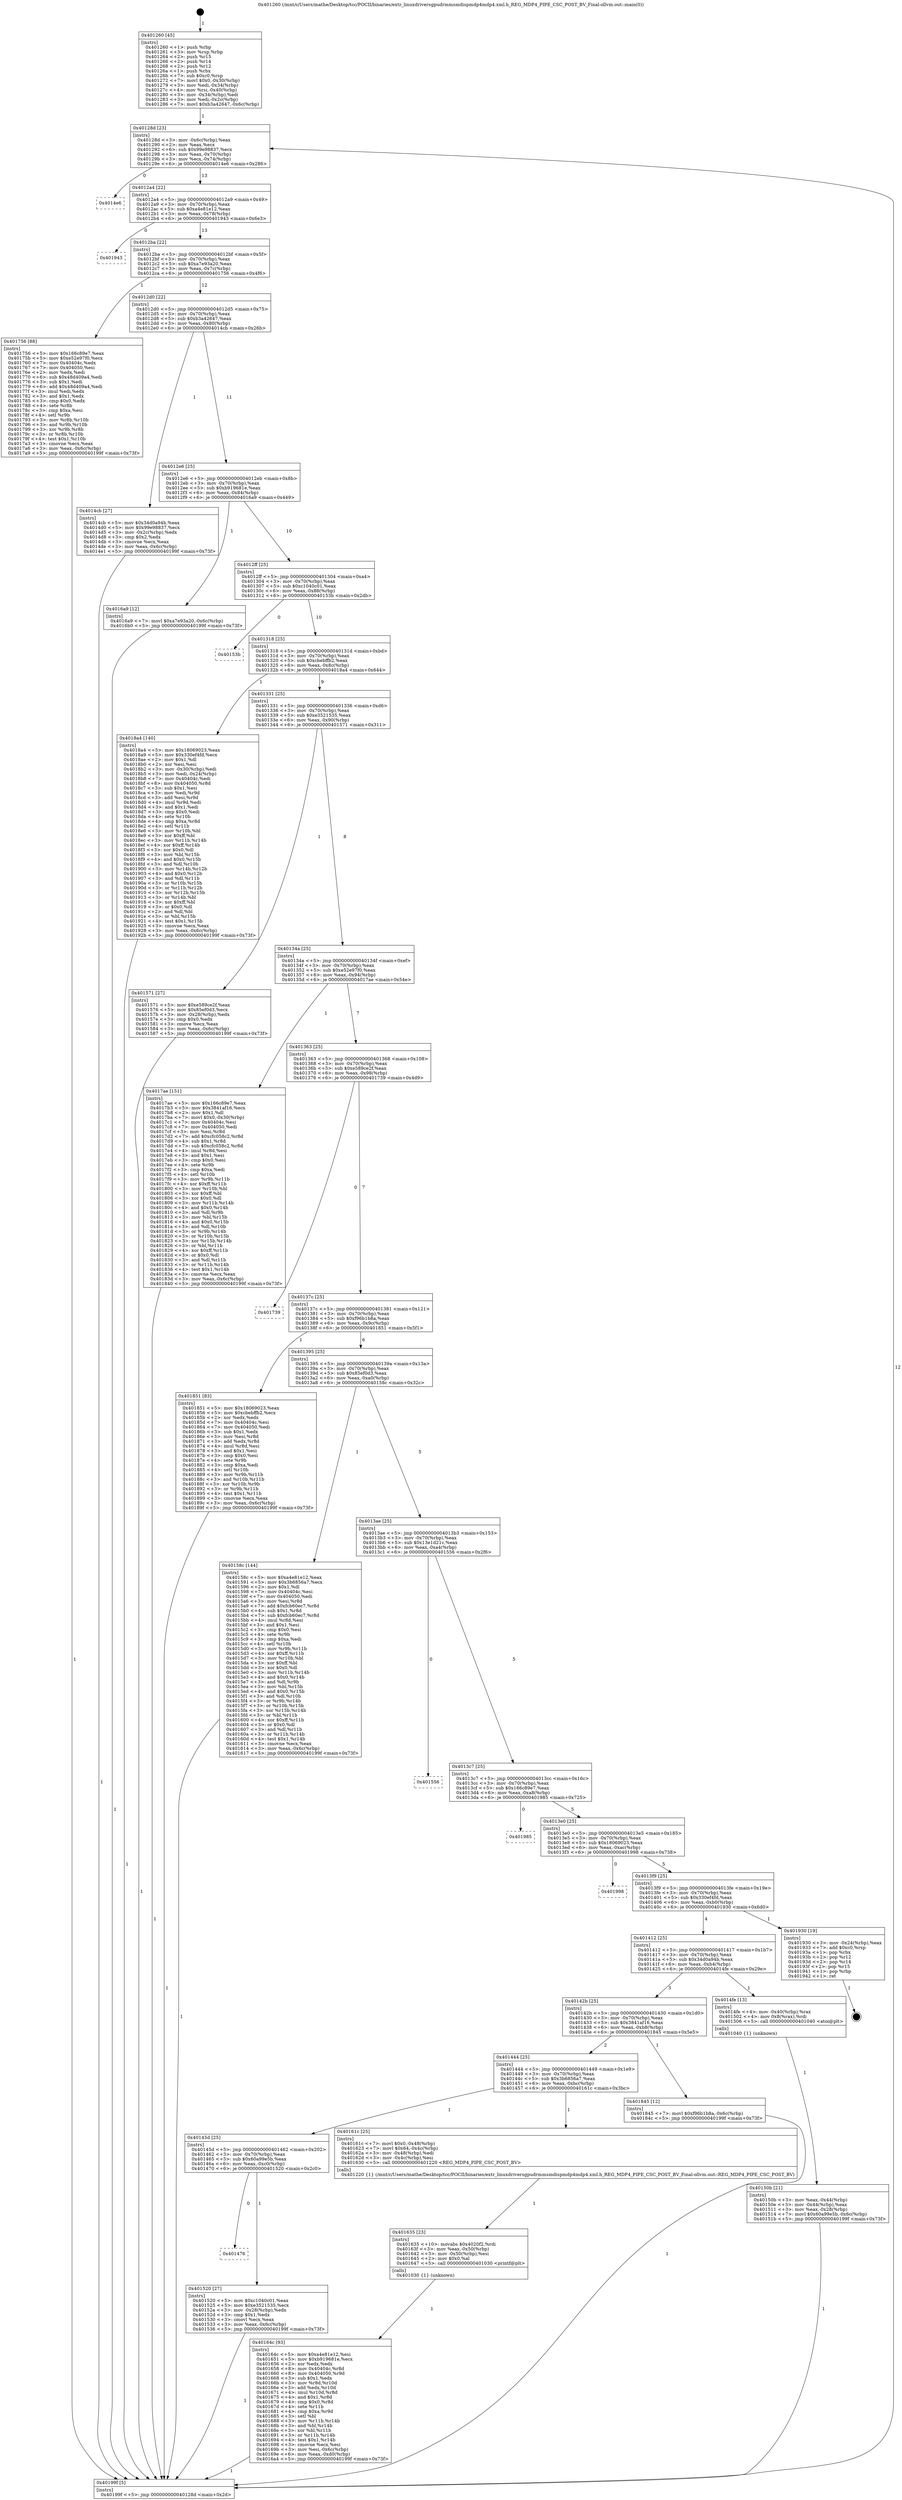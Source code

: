 digraph "0x401260" {
  label = "0x401260 (/mnt/c/Users/mathe/Desktop/tcc/POCII/binaries/extr_linuxdriversgpudrmmsmdispmdp4mdp4.xml.h_REG_MDP4_PIPE_CSC_POST_BV_Final-ollvm.out::main(0))"
  labelloc = "t"
  node[shape=record]

  Entry [label="",width=0.3,height=0.3,shape=circle,fillcolor=black,style=filled]
  "0x40128d" [label="{
     0x40128d [23]\l
     | [instrs]\l
     &nbsp;&nbsp;0x40128d \<+3\>: mov -0x6c(%rbp),%eax\l
     &nbsp;&nbsp;0x401290 \<+2\>: mov %eax,%ecx\l
     &nbsp;&nbsp;0x401292 \<+6\>: sub $0x99e98837,%ecx\l
     &nbsp;&nbsp;0x401298 \<+3\>: mov %eax,-0x70(%rbp)\l
     &nbsp;&nbsp;0x40129b \<+3\>: mov %ecx,-0x74(%rbp)\l
     &nbsp;&nbsp;0x40129e \<+6\>: je 00000000004014e6 \<main+0x286\>\l
  }"]
  "0x4014e6" [label="{
     0x4014e6\l
  }", style=dashed]
  "0x4012a4" [label="{
     0x4012a4 [22]\l
     | [instrs]\l
     &nbsp;&nbsp;0x4012a4 \<+5\>: jmp 00000000004012a9 \<main+0x49\>\l
     &nbsp;&nbsp;0x4012a9 \<+3\>: mov -0x70(%rbp),%eax\l
     &nbsp;&nbsp;0x4012ac \<+5\>: sub $0xa4e81e12,%eax\l
     &nbsp;&nbsp;0x4012b1 \<+3\>: mov %eax,-0x78(%rbp)\l
     &nbsp;&nbsp;0x4012b4 \<+6\>: je 0000000000401943 \<main+0x6e3\>\l
  }"]
  Exit [label="",width=0.3,height=0.3,shape=circle,fillcolor=black,style=filled,peripheries=2]
  "0x401943" [label="{
     0x401943\l
  }", style=dashed]
  "0x4012ba" [label="{
     0x4012ba [22]\l
     | [instrs]\l
     &nbsp;&nbsp;0x4012ba \<+5\>: jmp 00000000004012bf \<main+0x5f\>\l
     &nbsp;&nbsp;0x4012bf \<+3\>: mov -0x70(%rbp),%eax\l
     &nbsp;&nbsp;0x4012c2 \<+5\>: sub $0xa7e93a20,%eax\l
     &nbsp;&nbsp;0x4012c7 \<+3\>: mov %eax,-0x7c(%rbp)\l
     &nbsp;&nbsp;0x4012ca \<+6\>: je 0000000000401756 \<main+0x4f6\>\l
  }"]
  "0x40164c" [label="{
     0x40164c [93]\l
     | [instrs]\l
     &nbsp;&nbsp;0x40164c \<+5\>: mov $0xa4e81e12,%esi\l
     &nbsp;&nbsp;0x401651 \<+5\>: mov $0xb919681e,%ecx\l
     &nbsp;&nbsp;0x401656 \<+2\>: xor %edx,%edx\l
     &nbsp;&nbsp;0x401658 \<+8\>: mov 0x40404c,%r8d\l
     &nbsp;&nbsp;0x401660 \<+8\>: mov 0x404050,%r9d\l
     &nbsp;&nbsp;0x401668 \<+3\>: sub $0x1,%edx\l
     &nbsp;&nbsp;0x40166b \<+3\>: mov %r8d,%r10d\l
     &nbsp;&nbsp;0x40166e \<+3\>: add %edx,%r10d\l
     &nbsp;&nbsp;0x401671 \<+4\>: imul %r10d,%r8d\l
     &nbsp;&nbsp;0x401675 \<+4\>: and $0x1,%r8d\l
     &nbsp;&nbsp;0x401679 \<+4\>: cmp $0x0,%r8d\l
     &nbsp;&nbsp;0x40167d \<+4\>: sete %r11b\l
     &nbsp;&nbsp;0x401681 \<+4\>: cmp $0xa,%r9d\l
     &nbsp;&nbsp;0x401685 \<+3\>: setl %bl\l
     &nbsp;&nbsp;0x401688 \<+3\>: mov %r11b,%r14b\l
     &nbsp;&nbsp;0x40168b \<+3\>: and %bl,%r14b\l
     &nbsp;&nbsp;0x40168e \<+3\>: xor %bl,%r11b\l
     &nbsp;&nbsp;0x401691 \<+3\>: or %r11b,%r14b\l
     &nbsp;&nbsp;0x401694 \<+4\>: test $0x1,%r14b\l
     &nbsp;&nbsp;0x401698 \<+3\>: cmovne %ecx,%esi\l
     &nbsp;&nbsp;0x40169b \<+3\>: mov %esi,-0x6c(%rbp)\l
     &nbsp;&nbsp;0x40169e \<+6\>: mov %eax,-0xd0(%rbp)\l
     &nbsp;&nbsp;0x4016a4 \<+5\>: jmp 000000000040199f \<main+0x73f\>\l
  }"]
  "0x401756" [label="{
     0x401756 [88]\l
     | [instrs]\l
     &nbsp;&nbsp;0x401756 \<+5\>: mov $0x166c89e7,%eax\l
     &nbsp;&nbsp;0x40175b \<+5\>: mov $0xe52e97f0,%ecx\l
     &nbsp;&nbsp;0x401760 \<+7\>: mov 0x40404c,%edx\l
     &nbsp;&nbsp;0x401767 \<+7\>: mov 0x404050,%esi\l
     &nbsp;&nbsp;0x40176e \<+2\>: mov %edx,%edi\l
     &nbsp;&nbsp;0x401770 \<+6\>: sub $0x48d409a4,%edi\l
     &nbsp;&nbsp;0x401776 \<+3\>: sub $0x1,%edi\l
     &nbsp;&nbsp;0x401779 \<+6\>: add $0x48d409a4,%edi\l
     &nbsp;&nbsp;0x40177f \<+3\>: imul %edi,%edx\l
     &nbsp;&nbsp;0x401782 \<+3\>: and $0x1,%edx\l
     &nbsp;&nbsp;0x401785 \<+3\>: cmp $0x0,%edx\l
     &nbsp;&nbsp;0x401788 \<+4\>: sete %r8b\l
     &nbsp;&nbsp;0x40178c \<+3\>: cmp $0xa,%esi\l
     &nbsp;&nbsp;0x40178f \<+4\>: setl %r9b\l
     &nbsp;&nbsp;0x401793 \<+3\>: mov %r8b,%r10b\l
     &nbsp;&nbsp;0x401796 \<+3\>: and %r9b,%r10b\l
     &nbsp;&nbsp;0x401799 \<+3\>: xor %r9b,%r8b\l
     &nbsp;&nbsp;0x40179c \<+3\>: or %r8b,%r10b\l
     &nbsp;&nbsp;0x40179f \<+4\>: test $0x1,%r10b\l
     &nbsp;&nbsp;0x4017a3 \<+3\>: cmovne %ecx,%eax\l
     &nbsp;&nbsp;0x4017a6 \<+3\>: mov %eax,-0x6c(%rbp)\l
     &nbsp;&nbsp;0x4017a9 \<+5\>: jmp 000000000040199f \<main+0x73f\>\l
  }"]
  "0x4012d0" [label="{
     0x4012d0 [22]\l
     | [instrs]\l
     &nbsp;&nbsp;0x4012d0 \<+5\>: jmp 00000000004012d5 \<main+0x75\>\l
     &nbsp;&nbsp;0x4012d5 \<+3\>: mov -0x70(%rbp),%eax\l
     &nbsp;&nbsp;0x4012d8 \<+5\>: sub $0xb3a42647,%eax\l
     &nbsp;&nbsp;0x4012dd \<+3\>: mov %eax,-0x80(%rbp)\l
     &nbsp;&nbsp;0x4012e0 \<+6\>: je 00000000004014cb \<main+0x26b\>\l
  }"]
  "0x401635" [label="{
     0x401635 [23]\l
     | [instrs]\l
     &nbsp;&nbsp;0x401635 \<+10\>: movabs $0x4020f2,%rdi\l
     &nbsp;&nbsp;0x40163f \<+3\>: mov %eax,-0x50(%rbp)\l
     &nbsp;&nbsp;0x401642 \<+3\>: mov -0x50(%rbp),%esi\l
     &nbsp;&nbsp;0x401645 \<+2\>: mov $0x0,%al\l
     &nbsp;&nbsp;0x401647 \<+5\>: call 0000000000401030 \<printf@plt\>\l
     | [calls]\l
     &nbsp;&nbsp;0x401030 \{1\} (unknown)\l
  }"]
  "0x4014cb" [label="{
     0x4014cb [27]\l
     | [instrs]\l
     &nbsp;&nbsp;0x4014cb \<+5\>: mov $0x34d0a94b,%eax\l
     &nbsp;&nbsp;0x4014d0 \<+5\>: mov $0x99e98837,%ecx\l
     &nbsp;&nbsp;0x4014d5 \<+3\>: mov -0x2c(%rbp),%edx\l
     &nbsp;&nbsp;0x4014d8 \<+3\>: cmp $0x2,%edx\l
     &nbsp;&nbsp;0x4014db \<+3\>: cmovne %ecx,%eax\l
     &nbsp;&nbsp;0x4014de \<+3\>: mov %eax,-0x6c(%rbp)\l
     &nbsp;&nbsp;0x4014e1 \<+5\>: jmp 000000000040199f \<main+0x73f\>\l
  }"]
  "0x4012e6" [label="{
     0x4012e6 [25]\l
     | [instrs]\l
     &nbsp;&nbsp;0x4012e6 \<+5\>: jmp 00000000004012eb \<main+0x8b\>\l
     &nbsp;&nbsp;0x4012eb \<+3\>: mov -0x70(%rbp),%eax\l
     &nbsp;&nbsp;0x4012ee \<+5\>: sub $0xb919681e,%eax\l
     &nbsp;&nbsp;0x4012f3 \<+6\>: mov %eax,-0x84(%rbp)\l
     &nbsp;&nbsp;0x4012f9 \<+6\>: je 00000000004016a9 \<main+0x449\>\l
  }"]
  "0x40199f" [label="{
     0x40199f [5]\l
     | [instrs]\l
     &nbsp;&nbsp;0x40199f \<+5\>: jmp 000000000040128d \<main+0x2d\>\l
  }"]
  "0x401260" [label="{
     0x401260 [45]\l
     | [instrs]\l
     &nbsp;&nbsp;0x401260 \<+1\>: push %rbp\l
     &nbsp;&nbsp;0x401261 \<+3\>: mov %rsp,%rbp\l
     &nbsp;&nbsp;0x401264 \<+2\>: push %r15\l
     &nbsp;&nbsp;0x401266 \<+2\>: push %r14\l
     &nbsp;&nbsp;0x401268 \<+2\>: push %r12\l
     &nbsp;&nbsp;0x40126a \<+1\>: push %rbx\l
     &nbsp;&nbsp;0x40126b \<+7\>: sub $0xc0,%rsp\l
     &nbsp;&nbsp;0x401272 \<+7\>: movl $0x0,-0x30(%rbp)\l
     &nbsp;&nbsp;0x401279 \<+3\>: mov %edi,-0x34(%rbp)\l
     &nbsp;&nbsp;0x40127c \<+4\>: mov %rsi,-0x40(%rbp)\l
     &nbsp;&nbsp;0x401280 \<+3\>: mov -0x34(%rbp),%edi\l
     &nbsp;&nbsp;0x401283 \<+3\>: mov %edi,-0x2c(%rbp)\l
     &nbsp;&nbsp;0x401286 \<+7\>: movl $0xb3a42647,-0x6c(%rbp)\l
  }"]
  "0x401476" [label="{
     0x401476\l
  }", style=dashed]
  "0x4016a9" [label="{
     0x4016a9 [12]\l
     | [instrs]\l
     &nbsp;&nbsp;0x4016a9 \<+7\>: movl $0xa7e93a20,-0x6c(%rbp)\l
     &nbsp;&nbsp;0x4016b0 \<+5\>: jmp 000000000040199f \<main+0x73f\>\l
  }"]
  "0x4012ff" [label="{
     0x4012ff [25]\l
     | [instrs]\l
     &nbsp;&nbsp;0x4012ff \<+5\>: jmp 0000000000401304 \<main+0xa4\>\l
     &nbsp;&nbsp;0x401304 \<+3\>: mov -0x70(%rbp),%eax\l
     &nbsp;&nbsp;0x401307 \<+5\>: sub $0xc1040c01,%eax\l
     &nbsp;&nbsp;0x40130c \<+6\>: mov %eax,-0x88(%rbp)\l
     &nbsp;&nbsp;0x401312 \<+6\>: je 000000000040153b \<main+0x2db\>\l
  }"]
  "0x401520" [label="{
     0x401520 [27]\l
     | [instrs]\l
     &nbsp;&nbsp;0x401520 \<+5\>: mov $0xc1040c01,%eax\l
     &nbsp;&nbsp;0x401525 \<+5\>: mov $0xe3521535,%ecx\l
     &nbsp;&nbsp;0x40152a \<+3\>: mov -0x28(%rbp),%edx\l
     &nbsp;&nbsp;0x40152d \<+3\>: cmp $0x1,%edx\l
     &nbsp;&nbsp;0x401530 \<+3\>: cmovl %ecx,%eax\l
     &nbsp;&nbsp;0x401533 \<+3\>: mov %eax,-0x6c(%rbp)\l
     &nbsp;&nbsp;0x401536 \<+5\>: jmp 000000000040199f \<main+0x73f\>\l
  }"]
  "0x40153b" [label="{
     0x40153b\l
  }", style=dashed]
  "0x401318" [label="{
     0x401318 [25]\l
     | [instrs]\l
     &nbsp;&nbsp;0x401318 \<+5\>: jmp 000000000040131d \<main+0xbd\>\l
     &nbsp;&nbsp;0x40131d \<+3\>: mov -0x70(%rbp),%eax\l
     &nbsp;&nbsp;0x401320 \<+5\>: sub $0xcbebffb2,%eax\l
     &nbsp;&nbsp;0x401325 \<+6\>: mov %eax,-0x8c(%rbp)\l
     &nbsp;&nbsp;0x40132b \<+6\>: je 00000000004018a4 \<main+0x644\>\l
  }"]
  "0x40145d" [label="{
     0x40145d [25]\l
     | [instrs]\l
     &nbsp;&nbsp;0x40145d \<+5\>: jmp 0000000000401462 \<main+0x202\>\l
     &nbsp;&nbsp;0x401462 \<+3\>: mov -0x70(%rbp),%eax\l
     &nbsp;&nbsp;0x401465 \<+5\>: sub $0x60a99e5b,%eax\l
     &nbsp;&nbsp;0x40146a \<+6\>: mov %eax,-0xc0(%rbp)\l
     &nbsp;&nbsp;0x401470 \<+6\>: je 0000000000401520 \<main+0x2c0\>\l
  }"]
  "0x4018a4" [label="{
     0x4018a4 [140]\l
     | [instrs]\l
     &nbsp;&nbsp;0x4018a4 \<+5\>: mov $0x18069023,%eax\l
     &nbsp;&nbsp;0x4018a9 \<+5\>: mov $0x330ef4fd,%ecx\l
     &nbsp;&nbsp;0x4018ae \<+2\>: mov $0x1,%dl\l
     &nbsp;&nbsp;0x4018b0 \<+2\>: xor %esi,%esi\l
     &nbsp;&nbsp;0x4018b2 \<+3\>: mov -0x30(%rbp),%edi\l
     &nbsp;&nbsp;0x4018b5 \<+3\>: mov %edi,-0x24(%rbp)\l
     &nbsp;&nbsp;0x4018b8 \<+7\>: mov 0x40404c,%edi\l
     &nbsp;&nbsp;0x4018bf \<+8\>: mov 0x404050,%r8d\l
     &nbsp;&nbsp;0x4018c7 \<+3\>: sub $0x1,%esi\l
     &nbsp;&nbsp;0x4018ca \<+3\>: mov %edi,%r9d\l
     &nbsp;&nbsp;0x4018cd \<+3\>: add %esi,%r9d\l
     &nbsp;&nbsp;0x4018d0 \<+4\>: imul %r9d,%edi\l
     &nbsp;&nbsp;0x4018d4 \<+3\>: and $0x1,%edi\l
     &nbsp;&nbsp;0x4018d7 \<+3\>: cmp $0x0,%edi\l
     &nbsp;&nbsp;0x4018da \<+4\>: sete %r10b\l
     &nbsp;&nbsp;0x4018de \<+4\>: cmp $0xa,%r8d\l
     &nbsp;&nbsp;0x4018e2 \<+4\>: setl %r11b\l
     &nbsp;&nbsp;0x4018e6 \<+3\>: mov %r10b,%bl\l
     &nbsp;&nbsp;0x4018e9 \<+3\>: xor $0xff,%bl\l
     &nbsp;&nbsp;0x4018ec \<+3\>: mov %r11b,%r14b\l
     &nbsp;&nbsp;0x4018ef \<+4\>: xor $0xff,%r14b\l
     &nbsp;&nbsp;0x4018f3 \<+3\>: xor $0x0,%dl\l
     &nbsp;&nbsp;0x4018f6 \<+3\>: mov %bl,%r15b\l
     &nbsp;&nbsp;0x4018f9 \<+4\>: and $0x0,%r15b\l
     &nbsp;&nbsp;0x4018fd \<+3\>: and %dl,%r10b\l
     &nbsp;&nbsp;0x401900 \<+3\>: mov %r14b,%r12b\l
     &nbsp;&nbsp;0x401903 \<+4\>: and $0x0,%r12b\l
     &nbsp;&nbsp;0x401907 \<+3\>: and %dl,%r11b\l
     &nbsp;&nbsp;0x40190a \<+3\>: or %r10b,%r15b\l
     &nbsp;&nbsp;0x40190d \<+3\>: or %r11b,%r12b\l
     &nbsp;&nbsp;0x401910 \<+3\>: xor %r12b,%r15b\l
     &nbsp;&nbsp;0x401913 \<+3\>: or %r14b,%bl\l
     &nbsp;&nbsp;0x401916 \<+3\>: xor $0xff,%bl\l
     &nbsp;&nbsp;0x401919 \<+3\>: or $0x0,%dl\l
     &nbsp;&nbsp;0x40191c \<+2\>: and %dl,%bl\l
     &nbsp;&nbsp;0x40191e \<+3\>: or %bl,%r15b\l
     &nbsp;&nbsp;0x401921 \<+4\>: test $0x1,%r15b\l
     &nbsp;&nbsp;0x401925 \<+3\>: cmovne %ecx,%eax\l
     &nbsp;&nbsp;0x401928 \<+3\>: mov %eax,-0x6c(%rbp)\l
     &nbsp;&nbsp;0x40192b \<+5\>: jmp 000000000040199f \<main+0x73f\>\l
  }"]
  "0x401331" [label="{
     0x401331 [25]\l
     | [instrs]\l
     &nbsp;&nbsp;0x401331 \<+5\>: jmp 0000000000401336 \<main+0xd6\>\l
     &nbsp;&nbsp;0x401336 \<+3\>: mov -0x70(%rbp),%eax\l
     &nbsp;&nbsp;0x401339 \<+5\>: sub $0xe3521535,%eax\l
     &nbsp;&nbsp;0x40133e \<+6\>: mov %eax,-0x90(%rbp)\l
     &nbsp;&nbsp;0x401344 \<+6\>: je 0000000000401571 \<main+0x311\>\l
  }"]
  "0x40161c" [label="{
     0x40161c [25]\l
     | [instrs]\l
     &nbsp;&nbsp;0x40161c \<+7\>: movl $0x0,-0x48(%rbp)\l
     &nbsp;&nbsp;0x401623 \<+7\>: movl $0x64,-0x4c(%rbp)\l
     &nbsp;&nbsp;0x40162a \<+3\>: mov -0x48(%rbp),%edi\l
     &nbsp;&nbsp;0x40162d \<+3\>: mov -0x4c(%rbp),%esi\l
     &nbsp;&nbsp;0x401630 \<+5\>: call 0000000000401220 \<REG_MDP4_PIPE_CSC_POST_BV\>\l
     | [calls]\l
     &nbsp;&nbsp;0x401220 \{1\} (/mnt/c/Users/mathe/Desktop/tcc/POCII/binaries/extr_linuxdriversgpudrmmsmdispmdp4mdp4.xml.h_REG_MDP4_PIPE_CSC_POST_BV_Final-ollvm.out::REG_MDP4_PIPE_CSC_POST_BV)\l
  }"]
  "0x401571" [label="{
     0x401571 [27]\l
     | [instrs]\l
     &nbsp;&nbsp;0x401571 \<+5\>: mov $0xe589ce2f,%eax\l
     &nbsp;&nbsp;0x401576 \<+5\>: mov $0x85ef0d3,%ecx\l
     &nbsp;&nbsp;0x40157b \<+3\>: mov -0x28(%rbp),%edx\l
     &nbsp;&nbsp;0x40157e \<+3\>: cmp $0x0,%edx\l
     &nbsp;&nbsp;0x401581 \<+3\>: cmove %ecx,%eax\l
     &nbsp;&nbsp;0x401584 \<+3\>: mov %eax,-0x6c(%rbp)\l
     &nbsp;&nbsp;0x401587 \<+5\>: jmp 000000000040199f \<main+0x73f\>\l
  }"]
  "0x40134a" [label="{
     0x40134a [25]\l
     | [instrs]\l
     &nbsp;&nbsp;0x40134a \<+5\>: jmp 000000000040134f \<main+0xef\>\l
     &nbsp;&nbsp;0x40134f \<+3\>: mov -0x70(%rbp),%eax\l
     &nbsp;&nbsp;0x401352 \<+5\>: sub $0xe52e97f0,%eax\l
     &nbsp;&nbsp;0x401357 \<+6\>: mov %eax,-0x94(%rbp)\l
     &nbsp;&nbsp;0x40135d \<+6\>: je 00000000004017ae \<main+0x54e\>\l
  }"]
  "0x401444" [label="{
     0x401444 [25]\l
     | [instrs]\l
     &nbsp;&nbsp;0x401444 \<+5\>: jmp 0000000000401449 \<main+0x1e9\>\l
     &nbsp;&nbsp;0x401449 \<+3\>: mov -0x70(%rbp),%eax\l
     &nbsp;&nbsp;0x40144c \<+5\>: sub $0x3b6856a7,%eax\l
     &nbsp;&nbsp;0x401451 \<+6\>: mov %eax,-0xbc(%rbp)\l
     &nbsp;&nbsp;0x401457 \<+6\>: je 000000000040161c \<main+0x3bc\>\l
  }"]
  "0x4017ae" [label="{
     0x4017ae [151]\l
     | [instrs]\l
     &nbsp;&nbsp;0x4017ae \<+5\>: mov $0x166c89e7,%eax\l
     &nbsp;&nbsp;0x4017b3 \<+5\>: mov $0x3841af16,%ecx\l
     &nbsp;&nbsp;0x4017b8 \<+2\>: mov $0x1,%dl\l
     &nbsp;&nbsp;0x4017ba \<+7\>: movl $0x0,-0x30(%rbp)\l
     &nbsp;&nbsp;0x4017c1 \<+7\>: mov 0x40404c,%esi\l
     &nbsp;&nbsp;0x4017c8 \<+7\>: mov 0x404050,%edi\l
     &nbsp;&nbsp;0x4017cf \<+3\>: mov %esi,%r8d\l
     &nbsp;&nbsp;0x4017d2 \<+7\>: add $0xcfc058c2,%r8d\l
     &nbsp;&nbsp;0x4017d9 \<+4\>: sub $0x1,%r8d\l
     &nbsp;&nbsp;0x4017dd \<+7\>: sub $0xcfc058c2,%r8d\l
     &nbsp;&nbsp;0x4017e4 \<+4\>: imul %r8d,%esi\l
     &nbsp;&nbsp;0x4017e8 \<+3\>: and $0x1,%esi\l
     &nbsp;&nbsp;0x4017eb \<+3\>: cmp $0x0,%esi\l
     &nbsp;&nbsp;0x4017ee \<+4\>: sete %r9b\l
     &nbsp;&nbsp;0x4017f2 \<+3\>: cmp $0xa,%edi\l
     &nbsp;&nbsp;0x4017f5 \<+4\>: setl %r10b\l
     &nbsp;&nbsp;0x4017f9 \<+3\>: mov %r9b,%r11b\l
     &nbsp;&nbsp;0x4017fc \<+4\>: xor $0xff,%r11b\l
     &nbsp;&nbsp;0x401800 \<+3\>: mov %r10b,%bl\l
     &nbsp;&nbsp;0x401803 \<+3\>: xor $0xff,%bl\l
     &nbsp;&nbsp;0x401806 \<+3\>: xor $0x0,%dl\l
     &nbsp;&nbsp;0x401809 \<+3\>: mov %r11b,%r14b\l
     &nbsp;&nbsp;0x40180c \<+4\>: and $0x0,%r14b\l
     &nbsp;&nbsp;0x401810 \<+3\>: and %dl,%r9b\l
     &nbsp;&nbsp;0x401813 \<+3\>: mov %bl,%r15b\l
     &nbsp;&nbsp;0x401816 \<+4\>: and $0x0,%r15b\l
     &nbsp;&nbsp;0x40181a \<+3\>: and %dl,%r10b\l
     &nbsp;&nbsp;0x40181d \<+3\>: or %r9b,%r14b\l
     &nbsp;&nbsp;0x401820 \<+3\>: or %r10b,%r15b\l
     &nbsp;&nbsp;0x401823 \<+3\>: xor %r15b,%r14b\l
     &nbsp;&nbsp;0x401826 \<+3\>: or %bl,%r11b\l
     &nbsp;&nbsp;0x401829 \<+4\>: xor $0xff,%r11b\l
     &nbsp;&nbsp;0x40182d \<+3\>: or $0x0,%dl\l
     &nbsp;&nbsp;0x401830 \<+3\>: and %dl,%r11b\l
     &nbsp;&nbsp;0x401833 \<+3\>: or %r11b,%r14b\l
     &nbsp;&nbsp;0x401836 \<+4\>: test $0x1,%r14b\l
     &nbsp;&nbsp;0x40183a \<+3\>: cmovne %ecx,%eax\l
     &nbsp;&nbsp;0x40183d \<+3\>: mov %eax,-0x6c(%rbp)\l
     &nbsp;&nbsp;0x401840 \<+5\>: jmp 000000000040199f \<main+0x73f\>\l
  }"]
  "0x401363" [label="{
     0x401363 [25]\l
     | [instrs]\l
     &nbsp;&nbsp;0x401363 \<+5\>: jmp 0000000000401368 \<main+0x108\>\l
     &nbsp;&nbsp;0x401368 \<+3\>: mov -0x70(%rbp),%eax\l
     &nbsp;&nbsp;0x40136b \<+5\>: sub $0xe589ce2f,%eax\l
     &nbsp;&nbsp;0x401370 \<+6\>: mov %eax,-0x98(%rbp)\l
     &nbsp;&nbsp;0x401376 \<+6\>: je 0000000000401739 \<main+0x4d9\>\l
  }"]
  "0x401845" [label="{
     0x401845 [12]\l
     | [instrs]\l
     &nbsp;&nbsp;0x401845 \<+7\>: movl $0xf96b1b8a,-0x6c(%rbp)\l
     &nbsp;&nbsp;0x40184c \<+5\>: jmp 000000000040199f \<main+0x73f\>\l
  }"]
  "0x401739" [label="{
     0x401739\l
  }", style=dashed]
  "0x40137c" [label="{
     0x40137c [25]\l
     | [instrs]\l
     &nbsp;&nbsp;0x40137c \<+5\>: jmp 0000000000401381 \<main+0x121\>\l
     &nbsp;&nbsp;0x401381 \<+3\>: mov -0x70(%rbp),%eax\l
     &nbsp;&nbsp;0x401384 \<+5\>: sub $0xf96b1b8a,%eax\l
     &nbsp;&nbsp;0x401389 \<+6\>: mov %eax,-0x9c(%rbp)\l
     &nbsp;&nbsp;0x40138f \<+6\>: je 0000000000401851 \<main+0x5f1\>\l
  }"]
  "0x40150b" [label="{
     0x40150b [21]\l
     | [instrs]\l
     &nbsp;&nbsp;0x40150b \<+3\>: mov %eax,-0x44(%rbp)\l
     &nbsp;&nbsp;0x40150e \<+3\>: mov -0x44(%rbp),%eax\l
     &nbsp;&nbsp;0x401511 \<+3\>: mov %eax,-0x28(%rbp)\l
     &nbsp;&nbsp;0x401514 \<+7\>: movl $0x60a99e5b,-0x6c(%rbp)\l
     &nbsp;&nbsp;0x40151b \<+5\>: jmp 000000000040199f \<main+0x73f\>\l
  }"]
  "0x401851" [label="{
     0x401851 [83]\l
     | [instrs]\l
     &nbsp;&nbsp;0x401851 \<+5\>: mov $0x18069023,%eax\l
     &nbsp;&nbsp;0x401856 \<+5\>: mov $0xcbebffb2,%ecx\l
     &nbsp;&nbsp;0x40185b \<+2\>: xor %edx,%edx\l
     &nbsp;&nbsp;0x40185d \<+7\>: mov 0x40404c,%esi\l
     &nbsp;&nbsp;0x401864 \<+7\>: mov 0x404050,%edi\l
     &nbsp;&nbsp;0x40186b \<+3\>: sub $0x1,%edx\l
     &nbsp;&nbsp;0x40186e \<+3\>: mov %esi,%r8d\l
     &nbsp;&nbsp;0x401871 \<+3\>: add %edx,%r8d\l
     &nbsp;&nbsp;0x401874 \<+4\>: imul %r8d,%esi\l
     &nbsp;&nbsp;0x401878 \<+3\>: and $0x1,%esi\l
     &nbsp;&nbsp;0x40187b \<+3\>: cmp $0x0,%esi\l
     &nbsp;&nbsp;0x40187e \<+4\>: sete %r9b\l
     &nbsp;&nbsp;0x401882 \<+3\>: cmp $0xa,%edi\l
     &nbsp;&nbsp;0x401885 \<+4\>: setl %r10b\l
     &nbsp;&nbsp;0x401889 \<+3\>: mov %r9b,%r11b\l
     &nbsp;&nbsp;0x40188c \<+3\>: and %r10b,%r11b\l
     &nbsp;&nbsp;0x40188f \<+3\>: xor %r10b,%r9b\l
     &nbsp;&nbsp;0x401892 \<+3\>: or %r9b,%r11b\l
     &nbsp;&nbsp;0x401895 \<+4\>: test $0x1,%r11b\l
     &nbsp;&nbsp;0x401899 \<+3\>: cmovne %ecx,%eax\l
     &nbsp;&nbsp;0x40189c \<+3\>: mov %eax,-0x6c(%rbp)\l
     &nbsp;&nbsp;0x40189f \<+5\>: jmp 000000000040199f \<main+0x73f\>\l
  }"]
  "0x401395" [label="{
     0x401395 [25]\l
     | [instrs]\l
     &nbsp;&nbsp;0x401395 \<+5\>: jmp 000000000040139a \<main+0x13a\>\l
     &nbsp;&nbsp;0x40139a \<+3\>: mov -0x70(%rbp),%eax\l
     &nbsp;&nbsp;0x40139d \<+5\>: sub $0x85ef0d3,%eax\l
     &nbsp;&nbsp;0x4013a2 \<+6\>: mov %eax,-0xa0(%rbp)\l
     &nbsp;&nbsp;0x4013a8 \<+6\>: je 000000000040158c \<main+0x32c\>\l
  }"]
  "0x40142b" [label="{
     0x40142b [25]\l
     | [instrs]\l
     &nbsp;&nbsp;0x40142b \<+5\>: jmp 0000000000401430 \<main+0x1d0\>\l
     &nbsp;&nbsp;0x401430 \<+3\>: mov -0x70(%rbp),%eax\l
     &nbsp;&nbsp;0x401433 \<+5\>: sub $0x3841af16,%eax\l
     &nbsp;&nbsp;0x401438 \<+6\>: mov %eax,-0xb8(%rbp)\l
     &nbsp;&nbsp;0x40143e \<+6\>: je 0000000000401845 \<main+0x5e5\>\l
  }"]
  "0x40158c" [label="{
     0x40158c [144]\l
     | [instrs]\l
     &nbsp;&nbsp;0x40158c \<+5\>: mov $0xa4e81e12,%eax\l
     &nbsp;&nbsp;0x401591 \<+5\>: mov $0x3b6856a7,%ecx\l
     &nbsp;&nbsp;0x401596 \<+2\>: mov $0x1,%dl\l
     &nbsp;&nbsp;0x401598 \<+7\>: mov 0x40404c,%esi\l
     &nbsp;&nbsp;0x40159f \<+7\>: mov 0x404050,%edi\l
     &nbsp;&nbsp;0x4015a6 \<+3\>: mov %esi,%r8d\l
     &nbsp;&nbsp;0x4015a9 \<+7\>: add $0xfcb60ec7,%r8d\l
     &nbsp;&nbsp;0x4015b0 \<+4\>: sub $0x1,%r8d\l
     &nbsp;&nbsp;0x4015b4 \<+7\>: sub $0xfcb60ec7,%r8d\l
     &nbsp;&nbsp;0x4015bb \<+4\>: imul %r8d,%esi\l
     &nbsp;&nbsp;0x4015bf \<+3\>: and $0x1,%esi\l
     &nbsp;&nbsp;0x4015c2 \<+3\>: cmp $0x0,%esi\l
     &nbsp;&nbsp;0x4015c5 \<+4\>: sete %r9b\l
     &nbsp;&nbsp;0x4015c9 \<+3\>: cmp $0xa,%edi\l
     &nbsp;&nbsp;0x4015cc \<+4\>: setl %r10b\l
     &nbsp;&nbsp;0x4015d0 \<+3\>: mov %r9b,%r11b\l
     &nbsp;&nbsp;0x4015d3 \<+4\>: xor $0xff,%r11b\l
     &nbsp;&nbsp;0x4015d7 \<+3\>: mov %r10b,%bl\l
     &nbsp;&nbsp;0x4015da \<+3\>: xor $0xff,%bl\l
     &nbsp;&nbsp;0x4015dd \<+3\>: xor $0x0,%dl\l
     &nbsp;&nbsp;0x4015e0 \<+3\>: mov %r11b,%r14b\l
     &nbsp;&nbsp;0x4015e3 \<+4\>: and $0x0,%r14b\l
     &nbsp;&nbsp;0x4015e7 \<+3\>: and %dl,%r9b\l
     &nbsp;&nbsp;0x4015ea \<+3\>: mov %bl,%r15b\l
     &nbsp;&nbsp;0x4015ed \<+4\>: and $0x0,%r15b\l
     &nbsp;&nbsp;0x4015f1 \<+3\>: and %dl,%r10b\l
     &nbsp;&nbsp;0x4015f4 \<+3\>: or %r9b,%r14b\l
     &nbsp;&nbsp;0x4015f7 \<+3\>: or %r10b,%r15b\l
     &nbsp;&nbsp;0x4015fa \<+3\>: xor %r15b,%r14b\l
     &nbsp;&nbsp;0x4015fd \<+3\>: or %bl,%r11b\l
     &nbsp;&nbsp;0x401600 \<+4\>: xor $0xff,%r11b\l
     &nbsp;&nbsp;0x401604 \<+3\>: or $0x0,%dl\l
     &nbsp;&nbsp;0x401607 \<+3\>: and %dl,%r11b\l
     &nbsp;&nbsp;0x40160a \<+3\>: or %r11b,%r14b\l
     &nbsp;&nbsp;0x40160d \<+4\>: test $0x1,%r14b\l
     &nbsp;&nbsp;0x401611 \<+3\>: cmovne %ecx,%eax\l
     &nbsp;&nbsp;0x401614 \<+3\>: mov %eax,-0x6c(%rbp)\l
     &nbsp;&nbsp;0x401617 \<+5\>: jmp 000000000040199f \<main+0x73f\>\l
  }"]
  "0x4013ae" [label="{
     0x4013ae [25]\l
     | [instrs]\l
     &nbsp;&nbsp;0x4013ae \<+5\>: jmp 00000000004013b3 \<main+0x153\>\l
     &nbsp;&nbsp;0x4013b3 \<+3\>: mov -0x70(%rbp),%eax\l
     &nbsp;&nbsp;0x4013b6 \<+5\>: sub $0x13e1d21c,%eax\l
     &nbsp;&nbsp;0x4013bb \<+6\>: mov %eax,-0xa4(%rbp)\l
     &nbsp;&nbsp;0x4013c1 \<+6\>: je 0000000000401556 \<main+0x2f6\>\l
  }"]
  "0x4014fe" [label="{
     0x4014fe [13]\l
     | [instrs]\l
     &nbsp;&nbsp;0x4014fe \<+4\>: mov -0x40(%rbp),%rax\l
     &nbsp;&nbsp;0x401502 \<+4\>: mov 0x8(%rax),%rdi\l
     &nbsp;&nbsp;0x401506 \<+5\>: call 0000000000401040 \<atoi@plt\>\l
     | [calls]\l
     &nbsp;&nbsp;0x401040 \{1\} (unknown)\l
  }"]
  "0x401556" [label="{
     0x401556\l
  }", style=dashed]
  "0x4013c7" [label="{
     0x4013c7 [25]\l
     | [instrs]\l
     &nbsp;&nbsp;0x4013c7 \<+5\>: jmp 00000000004013cc \<main+0x16c\>\l
     &nbsp;&nbsp;0x4013cc \<+3\>: mov -0x70(%rbp),%eax\l
     &nbsp;&nbsp;0x4013cf \<+5\>: sub $0x166c89e7,%eax\l
     &nbsp;&nbsp;0x4013d4 \<+6\>: mov %eax,-0xa8(%rbp)\l
     &nbsp;&nbsp;0x4013da \<+6\>: je 0000000000401985 \<main+0x725\>\l
  }"]
  "0x401412" [label="{
     0x401412 [25]\l
     | [instrs]\l
     &nbsp;&nbsp;0x401412 \<+5\>: jmp 0000000000401417 \<main+0x1b7\>\l
     &nbsp;&nbsp;0x401417 \<+3\>: mov -0x70(%rbp),%eax\l
     &nbsp;&nbsp;0x40141a \<+5\>: sub $0x34d0a94b,%eax\l
     &nbsp;&nbsp;0x40141f \<+6\>: mov %eax,-0xb4(%rbp)\l
     &nbsp;&nbsp;0x401425 \<+6\>: je 00000000004014fe \<main+0x29e\>\l
  }"]
  "0x401985" [label="{
     0x401985\l
  }", style=dashed]
  "0x4013e0" [label="{
     0x4013e0 [25]\l
     | [instrs]\l
     &nbsp;&nbsp;0x4013e0 \<+5\>: jmp 00000000004013e5 \<main+0x185\>\l
     &nbsp;&nbsp;0x4013e5 \<+3\>: mov -0x70(%rbp),%eax\l
     &nbsp;&nbsp;0x4013e8 \<+5\>: sub $0x18069023,%eax\l
     &nbsp;&nbsp;0x4013ed \<+6\>: mov %eax,-0xac(%rbp)\l
     &nbsp;&nbsp;0x4013f3 \<+6\>: je 0000000000401998 \<main+0x738\>\l
  }"]
  "0x401930" [label="{
     0x401930 [19]\l
     | [instrs]\l
     &nbsp;&nbsp;0x401930 \<+3\>: mov -0x24(%rbp),%eax\l
     &nbsp;&nbsp;0x401933 \<+7\>: add $0xc0,%rsp\l
     &nbsp;&nbsp;0x40193a \<+1\>: pop %rbx\l
     &nbsp;&nbsp;0x40193b \<+2\>: pop %r12\l
     &nbsp;&nbsp;0x40193d \<+2\>: pop %r14\l
     &nbsp;&nbsp;0x40193f \<+2\>: pop %r15\l
     &nbsp;&nbsp;0x401941 \<+1\>: pop %rbp\l
     &nbsp;&nbsp;0x401942 \<+1\>: ret\l
  }"]
  "0x401998" [label="{
     0x401998\l
  }", style=dashed]
  "0x4013f9" [label="{
     0x4013f9 [25]\l
     | [instrs]\l
     &nbsp;&nbsp;0x4013f9 \<+5\>: jmp 00000000004013fe \<main+0x19e\>\l
     &nbsp;&nbsp;0x4013fe \<+3\>: mov -0x70(%rbp),%eax\l
     &nbsp;&nbsp;0x401401 \<+5\>: sub $0x330ef4fd,%eax\l
     &nbsp;&nbsp;0x401406 \<+6\>: mov %eax,-0xb0(%rbp)\l
     &nbsp;&nbsp;0x40140c \<+6\>: je 0000000000401930 \<main+0x6d0\>\l
  }"]
  Entry -> "0x401260" [label=" 1"]
  "0x40128d" -> "0x4014e6" [label=" 0"]
  "0x40128d" -> "0x4012a4" [label=" 13"]
  "0x401930" -> Exit [label=" 1"]
  "0x4012a4" -> "0x401943" [label=" 0"]
  "0x4012a4" -> "0x4012ba" [label=" 13"]
  "0x4018a4" -> "0x40199f" [label=" 1"]
  "0x4012ba" -> "0x401756" [label=" 1"]
  "0x4012ba" -> "0x4012d0" [label=" 12"]
  "0x401851" -> "0x40199f" [label=" 1"]
  "0x4012d0" -> "0x4014cb" [label=" 1"]
  "0x4012d0" -> "0x4012e6" [label=" 11"]
  "0x4014cb" -> "0x40199f" [label=" 1"]
  "0x401260" -> "0x40128d" [label=" 1"]
  "0x40199f" -> "0x40128d" [label=" 12"]
  "0x401845" -> "0x40199f" [label=" 1"]
  "0x4012e6" -> "0x4016a9" [label=" 1"]
  "0x4012e6" -> "0x4012ff" [label=" 10"]
  "0x4017ae" -> "0x40199f" [label=" 1"]
  "0x4012ff" -> "0x40153b" [label=" 0"]
  "0x4012ff" -> "0x401318" [label=" 10"]
  "0x401756" -> "0x40199f" [label=" 1"]
  "0x401318" -> "0x4018a4" [label=" 1"]
  "0x401318" -> "0x401331" [label=" 9"]
  "0x40164c" -> "0x40199f" [label=" 1"]
  "0x401331" -> "0x401571" [label=" 1"]
  "0x401331" -> "0x40134a" [label=" 8"]
  "0x401635" -> "0x40164c" [label=" 1"]
  "0x40134a" -> "0x4017ae" [label=" 1"]
  "0x40134a" -> "0x401363" [label=" 7"]
  "0x40158c" -> "0x40199f" [label=" 1"]
  "0x401363" -> "0x401739" [label=" 0"]
  "0x401363" -> "0x40137c" [label=" 7"]
  "0x401571" -> "0x40199f" [label=" 1"]
  "0x40137c" -> "0x401851" [label=" 1"]
  "0x40137c" -> "0x401395" [label=" 6"]
  "0x40145d" -> "0x401476" [label=" 0"]
  "0x401395" -> "0x40158c" [label=" 1"]
  "0x401395" -> "0x4013ae" [label=" 5"]
  "0x40145d" -> "0x401520" [label=" 1"]
  "0x4013ae" -> "0x401556" [label=" 0"]
  "0x4013ae" -> "0x4013c7" [label=" 5"]
  "0x4016a9" -> "0x40199f" [label=" 1"]
  "0x4013c7" -> "0x401985" [label=" 0"]
  "0x4013c7" -> "0x4013e0" [label=" 5"]
  "0x401444" -> "0x40161c" [label=" 1"]
  "0x4013e0" -> "0x401998" [label=" 0"]
  "0x4013e0" -> "0x4013f9" [label=" 5"]
  "0x40161c" -> "0x401635" [label=" 1"]
  "0x4013f9" -> "0x401930" [label=" 1"]
  "0x4013f9" -> "0x401412" [label=" 4"]
  "0x401444" -> "0x40145d" [label=" 1"]
  "0x401412" -> "0x4014fe" [label=" 1"]
  "0x401412" -> "0x40142b" [label=" 3"]
  "0x4014fe" -> "0x40150b" [label=" 1"]
  "0x40150b" -> "0x40199f" [label=" 1"]
  "0x401520" -> "0x40199f" [label=" 1"]
  "0x40142b" -> "0x401845" [label=" 1"]
  "0x40142b" -> "0x401444" [label=" 2"]
}
